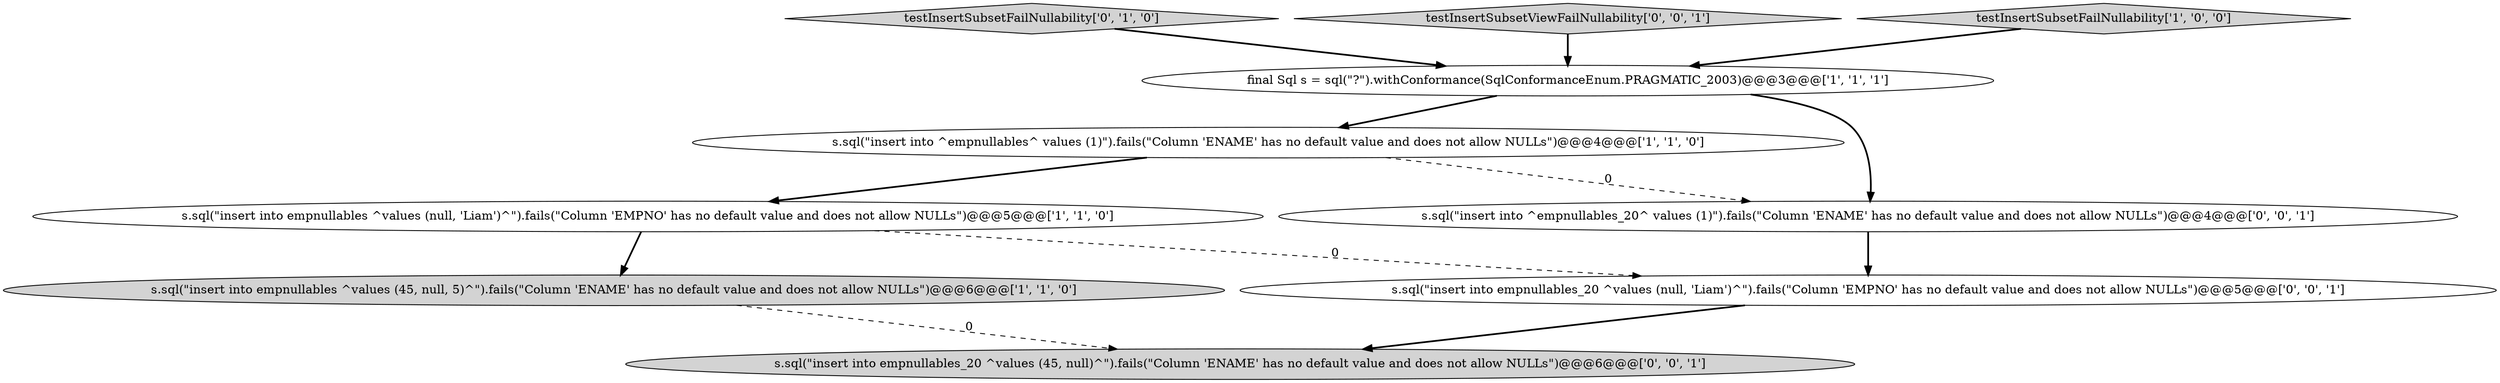 digraph {
1 [style = filled, label = "s.sql(\"insert into empnullables ^values (null, 'Liam')^\").fails(\"Column 'EMPNO' has no default value and does not allow NULLs\")@@@5@@@['1', '1', '0']", fillcolor = white, shape = ellipse image = "AAA0AAABBB1BBB"];
6 [style = filled, label = "s.sql(\"insert into empnullables_20 ^values (null, 'Liam')^\").fails(\"Column 'EMPNO' has no default value and does not allow NULLs\")@@@5@@@['0', '0', '1']", fillcolor = white, shape = ellipse image = "AAA0AAABBB3BBB"];
8 [style = filled, label = "s.sql(\"insert into empnullables_20 ^values (45, null)^\").fails(\"Column 'ENAME' has no default value and does not allow NULLs\")@@@6@@@['0', '0', '1']", fillcolor = lightgray, shape = ellipse image = "AAA0AAABBB3BBB"];
5 [style = filled, label = "testInsertSubsetFailNullability['0', '1', '0']", fillcolor = lightgray, shape = diamond image = "AAA0AAABBB2BBB"];
9 [style = filled, label = "testInsertSubsetViewFailNullability['0', '0', '1']", fillcolor = lightgray, shape = diamond image = "AAA0AAABBB3BBB"];
3 [style = filled, label = "testInsertSubsetFailNullability['1', '0', '0']", fillcolor = lightgray, shape = diamond image = "AAA0AAABBB1BBB"];
4 [style = filled, label = "s.sql(\"insert into empnullables ^values (45, null, 5)^\").fails(\"Column 'ENAME' has no default value and does not allow NULLs\")@@@6@@@['1', '1', '0']", fillcolor = lightgray, shape = ellipse image = "AAA0AAABBB1BBB"];
0 [style = filled, label = "s.sql(\"insert into ^empnullables^ values (1)\").fails(\"Column 'ENAME' has no default value and does not allow NULLs\")@@@4@@@['1', '1', '0']", fillcolor = white, shape = ellipse image = "AAA0AAABBB1BBB"];
7 [style = filled, label = "s.sql(\"insert into ^empnullables_20^ values (1)\").fails(\"Column 'ENAME' has no default value and does not allow NULLs\")@@@4@@@['0', '0', '1']", fillcolor = white, shape = ellipse image = "AAA0AAABBB3BBB"];
2 [style = filled, label = "final Sql s = sql(\"?\").withConformance(SqlConformanceEnum.PRAGMATIC_2003)@@@3@@@['1', '1', '1']", fillcolor = white, shape = ellipse image = "AAA0AAABBB1BBB"];
6->8 [style = bold, label=""];
5->2 [style = bold, label=""];
1->4 [style = bold, label=""];
2->0 [style = bold, label=""];
2->7 [style = bold, label=""];
3->2 [style = bold, label=""];
0->7 [style = dashed, label="0"];
9->2 [style = bold, label=""];
1->6 [style = dashed, label="0"];
0->1 [style = bold, label=""];
7->6 [style = bold, label=""];
4->8 [style = dashed, label="0"];
}
